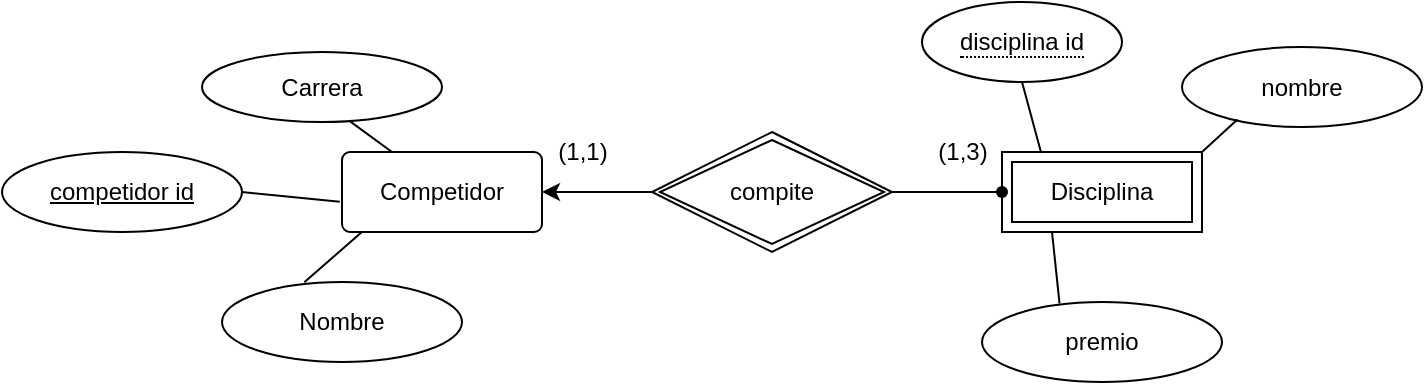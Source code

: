 <mxfile version="15.4.3" type="github">
  <diagram id="R2lEEEUBdFMjLlhIrx00" name="Page-1">
    <mxGraphModel dx="988" dy="538" grid="1" gridSize="10" guides="1" tooltips="1" connect="1" arrows="1" fold="1" page="1" pageScale="1" pageWidth="850" pageHeight="1100" math="0" shadow="0" extFonts="Permanent Marker^https://fonts.googleapis.com/css?family=Permanent+Marker">
      <root>
        <mxCell id="0" />
        <mxCell id="1" parent="0" />
        <mxCell id="VaEB4J-IMZiX3K2f-FIM-4" value="&lt;u&gt;competidor id&lt;/u&gt;" style="ellipse;whiteSpace=wrap;html=1;" vertex="1" parent="1">
          <mxGeometry x="100" y="185" width="120" height="40" as="geometry" />
        </mxCell>
        <mxCell id="VaEB4J-IMZiX3K2f-FIM-5" value="Nombre" style="ellipse;whiteSpace=wrap;html=1;" vertex="1" parent="1">
          <mxGeometry x="210" y="250" width="120" height="40" as="geometry" />
        </mxCell>
        <mxCell id="VaEB4J-IMZiX3K2f-FIM-6" value="Carrera" style="ellipse;whiteSpace=wrap;html=1;" vertex="1" parent="1">
          <mxGeometry x="200" y="135" width="120" height="35" as="geometry" />
        </mxCell>
        <mxCell id="VaEB4J-IMZiX3K2f-FIM-23" style="edgeStyle=none;rounded=0;orthogonalLoop=1;jettySize=auto;html=1;exitX=0;exitY=0.5;exitDx=0;exitDy=0;entryX=1;entryY=0.5;entryDx=0;entryDy=0;" edge="1" parent="1" source="VaEB4J-IMZiX3K2f-FIM-7" target="VaEB4J-IMZiX3K2f-FIM-8">
          <mxGeometry relative="1" as="geometry" />
        </mxCell>
        <mxCell id="VaEB4J-IMZiX3K2f-FIM-7" value="compite" style="shape=rhombus;double=1;perimeter=rhombusPerimeter;whiteSpace=wrap;html=1;align=center;" vertex="1" parent="1">
          <mxGeometry x="425" y="175" width="120" height="60" as="geometry" />
        </mxCell>
        <mxCell id="VaEB4J-IMZiX3K2f-FIM-8" value="Competidor" style="rounded=1;arcSize=10;whiteSpace=wrap;html=1;align=center;" vertex="1" parent="1">
          <mxGeometry x="270" y="185" width="100" height="40" as="geometry" />
        </mxCell>
        <mxCell id="VaEB4J-IMZiX3K2f-FIM-12" value="Disciplina" style="shape=ext;margin=3;double=1;whiteSpace=wrap;html=1;align=center;" vertex="1" parent="1">
          <mxGeometry x="600" y="185" width="100" height="40" as="geometry" />
        </mxCell>
        <mxCell id="VaEB4J-IMZiX3K2f-FIM-15" value="&lt;span style=&quot;border-bottom: 1px dotted&quot;&gt;disciplina id&lt;/span&gt;" style="ellipse;whiteSpace=wrap;html=1;align=center;" vertex="1" parent="1">
          <mxGeometry x="560" y="110" width="100" height="40" as="geometry" />
        </mxCell>
        <mxCell id="VaEB4J-IMZiX3K2f-FIM-16" value="nombre" style="ellipse;whiteSpace=wrap;html=1;" vertex="1" parent="1">
          <mxGeometry x="690" y="132.5" width="120" height="40" as="geometry" />
        </mxCell>
        <mxCell id="VaEB4J-IMZiX3K2f-FIM-21" value="" style="endArrow=none;html=1;startArrow=none;rounded=0;entryX=1;entryY=0.5;entryDx=0;entryDy=0;exitX=0;exitY=0.5;exitDx=0;exitDy=0;" edge="1" parent="1" source="VaEB4J-IMZiX3K2f-FIM-12" target="VaEB4J-IMZiX3K2f-FIM-7">
          <mxGeometry width="50" height="50" relative="1" as="geometry">
            <mxPoint x="620" y="180" as="sourcePoint" />
            <mxPoint x="550" y="215" as="targetPoint" />
          </mxGeometry>
        </mxCell>
        <mxCell id="VaEB4J-IMZiX3K2f-FIM-22" value="" style="shape=waypoint;sketch=0;fillStyle=solid;size=6;pointerEvents=1;points=[];fillColor=none;resizable=0;rotatable=0;perimeter=centerPerimeter;snapToPoint=1;shadow=0;" vertex="1" parent="1">
          <mxGeometry x="580" y="185" width="40" height="40" as="geometry" />
        </mxCell>
        <mxCell id="VaEB4J-IMZiX3K2f-FIM-24" value="premio" style="ellipse;whiteSpace=wrap;html=1;" vertex="1" parent="1">
          <mxGeometry x="590" y="260" width="120" height="40" as="geometry" />
        </mxCell>
        <mxCell id="VaEB4J-IMZiX3K2f-FIM-26" value="" style="endArrow=none;html=1;startArrow=none;rounded=0;entryX=1;entryY=0.5;entryDx=0;entryDy=0;exitX=-0.011;exitY=0.622;exitDx=0;exitDy=0;exitPerimeter=0;" edge="1" parent="1" source="VaEB4J-IMZiX3K2f-FIM-8" target="VaEB4J-IMZiX3K2f-FIM-4">
          <mxGeometry width="50" height="50" relative="1" as="geometry">
            <mxPoint x="310" y="175" as="sourcePoint" />
            <mxPoint x="240" y="210" as="targetPoint" />
          </mxGeometry>
        </mxCell>
        <mxCell id="VaEB4J-IMZiX3K2f-FIM-27" value="" style="endArrow=none;html=1;startArrow=none;rounded=0;entryX=0.343;entryY=0.004;entryDx=0;entryDy=0;exitX=0.098;exitY=1.003;exitDx=0;exitDy=0;exitPerimeter=0;entryPerimeter=0;" edge="1" parent="1" source="VaEB4J-IMZiX3K2f-FIM-8" target="VaEB4J-IMZiX3K2f-FIM-5">
          <mxGeometry width="50" height="50" relative="1" as="geometry">
            <mxPoint x="278.9" y="229.88" as="sourcePoint" />
            <mxPoint x="230.0" y="225" as="targetPoint" />
          </mxGeometry>
        </mxCell>
        <mxCell id="VaEB4J-IMZiX3K2f-FIM-28" value="" style="endArrow=none;html=1;startArrow=none;rounded=0;entryX=0.617;entryY=0.991;entryDx=0;entryDy=0;exitX=0.25;exitY=0;exitDx=0;exitDy=0;entryPerimeter=0;" edge="1" parent="1" source="VaEB4J-IMZiX3K2f-FIM-8" target="VaEB4J-IMZiX3K2f-FIM-6">
          <mxGeometry width="50" height="50" relative="1" as="geometry">
            <mxPoint x="334.45" y="185" as="sourcePoint" />
            <mxPoint x="285.55" y="180.12" as="targetPoint" />
          </mxGeometry>
        </mxCell>
        <mxCell id="VaEB4J-IMZiX3K2f-FIM-29" value="(1,1)" style="text;html=1;align=center;verticalAlign=middle;resizable=0;points=[];autosize=1;strokeColor=none;fillColor=none;" vertex="1" parent="1">
          <mxGeometry x="370" y="175" width="40" height="20" as="geometry" />
        </mxCell>
        <mxCell id="VaEB4J-IMZiX3K2f-FIM-30" value="(1,3)" style="text;html=1;align=center;verticalAlign=middle;resizable=0;points=[];autosize=1;strokeColor=none;fillColor=none;" vertex="1" parent="1">
          <mxGeometry x="560" y="175" width="40" height="20" as="geometry" />
        </mxCell>
        <mxCell id="VaEB4J-IMZiX3K2f-FIM-31" value="" style="endArrow=none;html=1;startArrow=none;rounded=0;entryX=0.323;entryY=0.018;entryDx=0;entryDy=0;entryPerimeter=0;exitX=0.25;exitY=1;exitDx=0;exitDy=0;" edge="1" parent="1" source="VaEB4J-IMZiX3K2f-FIM-12" target="VaEB4J-IMZiX3K2f-FIM-24">
          <mxGeometry width="50" height="50" relative="1" as="geometry">
            <mxPoint x="685" y="225" as="sourcePoint" />
            <mxPoint x="615" y="260" as="targetPoint" />
          </mxGeometry>
        </mxCell>
        <mxCell id="VaEB4J-IMZiX3K2f-FIM-32" value="" style="endArrow=none;html=1;startArrow=none;rounded=0;exitX=0.5;exitY=1;exitDx=0;exitDy=0;entryX=0.196;entryY=0.012;entryDx=0;entryDy=0;entryPerimeter=0;" edge="1" parent="1" source="VaEB4J-IMZiX3K2f-FIM-15" target="VaEB4J-IMZiX3K2f-FIM-12">
          <mxGeometry width="50" height="50" relative="1" as="geometry">
            <mxPoint x="680" y="150" as="sourcePoint" />
            <mxPoint x="630" y="180" as="targetPoint" />
          </mxGeometry>
        </mxCell>
        <mxCell id="VaEB4J-IMZiX3K2f-FIM-34" value="" style="endArrow=none;html=1;startArrow=none;rounded=0;exitX=0.231;exitY=0.907;exitDx=0;exitDy=0;entryX=1;entryY=0;entryDx=0;entryDy=0;exitPerimeter=0;" edge="1" parent="1" source="VaEB4J-IMZiX3K2f-FIM-16" target="VaEB4J-IMZiX3K2f-FIM-12">
          <mxGeometry width="50" height="50" relative="1" as="geometry">
            <mxPoint x="720" y="170" as="sourcePoint" />
            <mxPoint x="729.6" y="205.48" as="targetPoint" />
          </mxGeometry>
        </mxCell>
      </root>
    </mxGraphModel>
  </diagram>
</mxfile>

